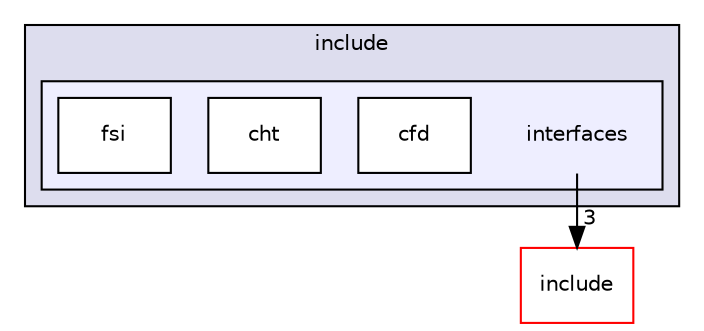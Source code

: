 digraph "/home/boyd/Scrivania/Thesis/SU2/SU2_CFD/include/interfaces" {
  compound=true
  node [ fontsize="10", fontname="Helvetica"];
  edge [ labelfontsize="10", labelfontname="Helvetica"];
  subgraph clusterdir_3b735dd5547717c34264cbbbba892a8a {
    graph [ bgcolor="#ddddee", pencolor="black", label="include" fontname="Helvetica", fontsize="10", URL="dir_3b735dd5547717c34264cbbbba892a8a.html"]
  subgraph clusterdir_08c7ba3cb7a23e912f9dd6cde1b276c2 {
    graph [ bgcolor="#eeeeff", pencolor="black", label="" URL="dir_08c7ba3cb7a23e912f9dd6cde1b276c2.html"];
    dir_08c7ba3cb7a23e912f9dd6cde1b276c2 [shape=plaintext label="interfaces"];
    dir_854b75cba6897743eb24929b43859c79 [shape=box label="cfd" color="black" fillcolor="white" style="filled" URL="dir_854b75cba6897743eb24929b43859c79.html"];
    dir_0e62af80194ed18f57461f66390423e0 [shape=box label="cht" color="black" fillcolor="white" style="filled" URL="dir_0e62af80194ed18f57461f66390423e0.html"];
    dir_7bd01c7330370edc484b289b87fa5a31 [shape=box label="fsi" color="black" fillcolor="white" style="filled" URL="dir_7bd01c7330370edc484b289b87fa5a31.html"];
  }
  }
  dir_92cb2900980f09bf257878861626e98f [shape=box label="include" fillcolor="white" style="filled" color="red" URL="dir_92cb2900980f09bf257878861626e98f.html"];
  dir_08c7ba3cb7a23e912f9dd6cde1b276c2->dir_92cb2900980f09bf257878861626e98f [headlabel="3", labeldistance=1.5 headhref="dir_000017_000000.html"];
}
